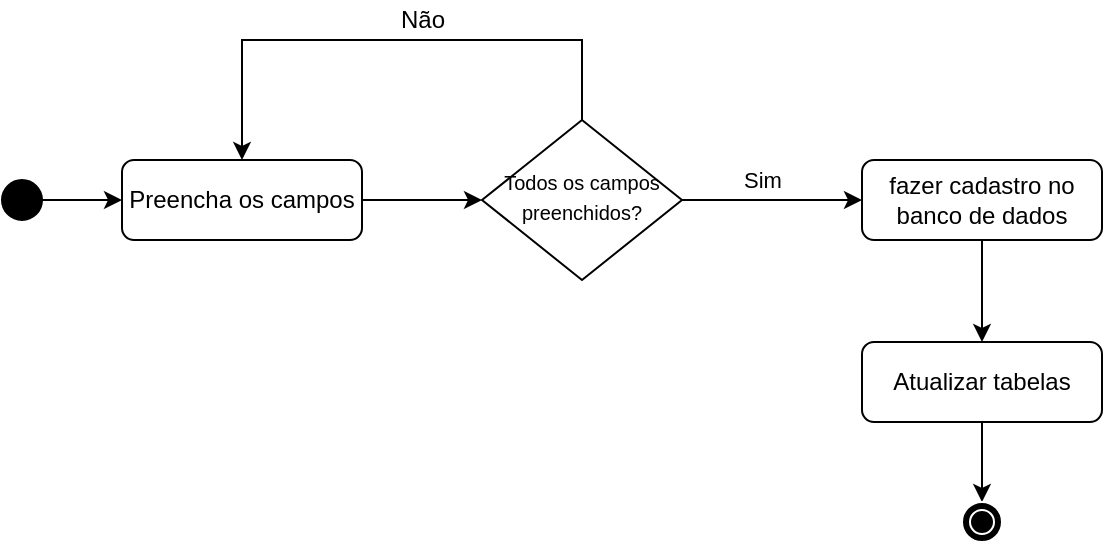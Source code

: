 <mxfile version="12.6.7" type="device"><diagram id="C5RBs43oDa-KdzZeNtuy" name="Page-1"><mxGraphModel dx="2058" dy="573" grid="1" gridSize="10" guides="1" tooltips="1" connect="1" arrows="1" fold="1" page="1" pageScale="1" pageWidth="827" pageHeight="1169" math="0" shadow="0"><root><mxCell id="WIyWlLk6GJQsqaUBKTNV-0"/><mxCell id="WIyWlLk6GJQsqaUBKTNV-1" parent="WIyWlLk6GJQsqaUBKTNV-0"/><mxCell id="VQ8At3XfYC-pV_wFCkxM-5" value="" style="edgeStyle=orthogonalEdgeStyle;rounded=0;orthogonalLoop=1;jettySize=auto;html=1;" edge="1" parent="WIyWlLk6GJQsqaUBKTNV-1" source="VQ8At3XfYC-pV_wFCkxM-1" target="VQ8At3XfYC-pV_wFCkxM-3"><mxGeometry relative="1" as="geometry"/></mxCell><mxCell id="VQ8At3XfYC-pV_wFCkxM-1" value="" style="ellipse;shape=doubleEllipse;whiteSpace=wrap;html=1;aspect=fixed;fillColor=#000000;" vertex="1" parent="WIyWlLk6GJQsqaUBKTNV-1"><mxGeometry x="-750" y="220" width="20" height="20" as="geometry"/></mxCell><mxCell id="VQ8At3XfYC-pV_wFCkxM-7" value="" style="edgeStyle=orthogonalEdgeStyle;rounded=0;orthogonalLoop=1;jettySize=auto;html=1;" edge="1" parent="WIyWlLk6GJQsqaUBKTNV-1" source="VQ8At3XfYC-pV_wFCkxM-3" target="VQ8At3XfYC-pV_wFCkxM-6"><mxGeometry relative="1" as="geometry"/></mxCell><mxCell id="VQ8At3XfYC-pV_wFCkxM-3" value="Preencha os campos" style="rounded=1;whiteSpace=wrap;html=1;fontSize=12;glass=0;strokeWidth=1;shadow=0;" vertex="1" parent="WIyWlLk6GJQsqaUBKTNV-1"><mxGeometry x="-690" y="210" width="120" height="40" as="geometry"/></mxCell><mxCell id="VQ8At3XfYC-pV_wFCkxM-9" value="" style="edgeStyle=orthogonalEdgeStyle;rounded=0;orthogonalLoop=1;jettySize=auto;html=1;" edge="1" parent="WIyWlLk6GJQsqaUBKTNV-1" source="VQ8At3XfYC-pV_wFCkxM-6" target="VQ8At3XfYC-pV_wFCkxM-8"><mxGeometry relative="1" as="geometry"/></mxCell><mxCell id="VQ8At3XfYC-pV_wFCkxM-23" value="" style="edgeStyle=orthogonalEdgeStyle;rounded=0;orthogonalLoop=1;jettySize=auto;html=1;entryX=0.5;entryY=0;entryDx=0;entryDy=0;exitX=0.5;exitY=0;exitDx=0;exitDy=0;" edge="1" parent="WIyWlLk6GJQsqaUBKTNV-1" source="VQ8At3XfYC-pV_wFCkxM-6" target="VQ8At3XfYC-pV_wFCkxM-3"><mxGeometry relative="1" as="geometry"><mxPoint x="-460" y="110" as="targetPoint"/><Array as="points"><mxPoint x="-460" y="150"/><mxPoint x="-630" y="150"/></Array></mxGeometry></mxCell><mxCell id="VQ8At3XfYC-pV_wFCkxM-6" value="&lt;font size=&quot;1&quot;&gt;Todos os campos preenchidos?&lt;/font&gt;" style="rhombus;whiteSpace=wrap;html=1;shadow=0;fontFamily=Helvetica;fontSize=12;align=center;strokeWidth=1;spacing=6;spacingTop=-4;" vertex="1" parent="WIyWlLk6GJQsqaUBKTNV-1"><mxGeometry x="-510.0" y="190" width="100" height="80" as="geometry"/></mxCell><mxCell id="VQ8At3XfYC-pV_wFCkxM-11" value="" style="edgeStyle=orthogonalEdgeStyle;rounded=0;orthogonalLoop=1;jettySize=auto;html=1;" edge="1" parent="WIyWlLk6GJQsqaUBKTNV-1" source="VQ8At3XfYC-pV_wFCkxM-8" target="VQ8At3XfYC-pV_wFCkxM-10"><mxGeometry relative="1" as="geometry"/></mxCell><mxCell id="VQ8At3XfYC-pV_wFCkxM-8" value="fazer cadastro no banco de dados" style="rounded=1;whiteSpace=wrap;html=1;fontSize=12;glass=0;strokeWidth=1;shadow=0;" vertex="1" parent="WIyWlLk6GJQsqaUBKTNV-1"><mxGeometry x="-320.0" y="210" width="120" height="40" as="geometry"/></mxCell><mxCell id="VQ8At3XfYC-pV_wFCkxM-19" value="" style="edgeStyle=orthogonalEdgeStyle;rounded=0;orthogonalLoop=1;jettySize=auto;html=1;entryX=0.5;entryY=0;entryDx=0;entryDy=0;" edge="1" parent="WIyWlLk6GJQsqaUBKTNV-1" source="VQ8At3XfYC-pV_wFCkxM-10" target="VQ8At3XfYC-pV_wFCkxM-13"><mxGeometry relative="1" as="geometry"><mxPoint x="-290" y="421" as="targetPoint"/></mxGeometry></mxCell><mxCell id="VQ8At3XfYC-pV_wFCkxM-10" value="Atualizar tabelas" style="rounded=1;whiteSpace=wrap;html=1;fontSize=12;glass=0;strokeWidth=1;shadow=0;" vertex="1" parent="WIyWlLk6GJQsqaUBKTNV-1"><mxGeometry x="-320.0" y="301" width="120" height="40" as="geometry"/></mxCell><mxCell id="VQ8At3XfYC-pV_wFCkxM-13" value="" style="ellipse;shape=doubleEllipse;whiteSpace=wrap;html=1;aspect=fixed;fillColor=#000000;strokeColor=#FFFFFF;" vertex="1" parent="WIyWlLk6GJQsqaUBKTNV-1"><mxGeometry x="-270.0" y="381" width="20" height="20" as="geometry"/></mxCell><mxCell id="VQ8At3XfYC-pV_wFCkxM-20" value="&lt;font style=&quot;font-size: 11px&quot;&gt;Sim&lt;/font&gt;" style="text;html=1;align=center;verticalAlign=middle;resizable=0;points=[];autosize=1;" vertex="1" parent="WIyWlLk6GJQsqaUBKTNV-1"><mxGeometry x="-385" y="210" width="30" height="20" as="geometry"/></mxCell><mxCell id="VQ8At3XfYC-pV_wFCkxM-24" value="Não" style="text;html=1;align=center;verticalAlign=middle;resizable=0;points=[];autosize=1;" vertex="1" parent="WIyWlLk6GJQsqaUBKTNV-1"><mxGeometry x="-560" y="130" width="40" height="20" as="geometry"/></mxCell></root></mxGraphModel></diagram></mxfile>